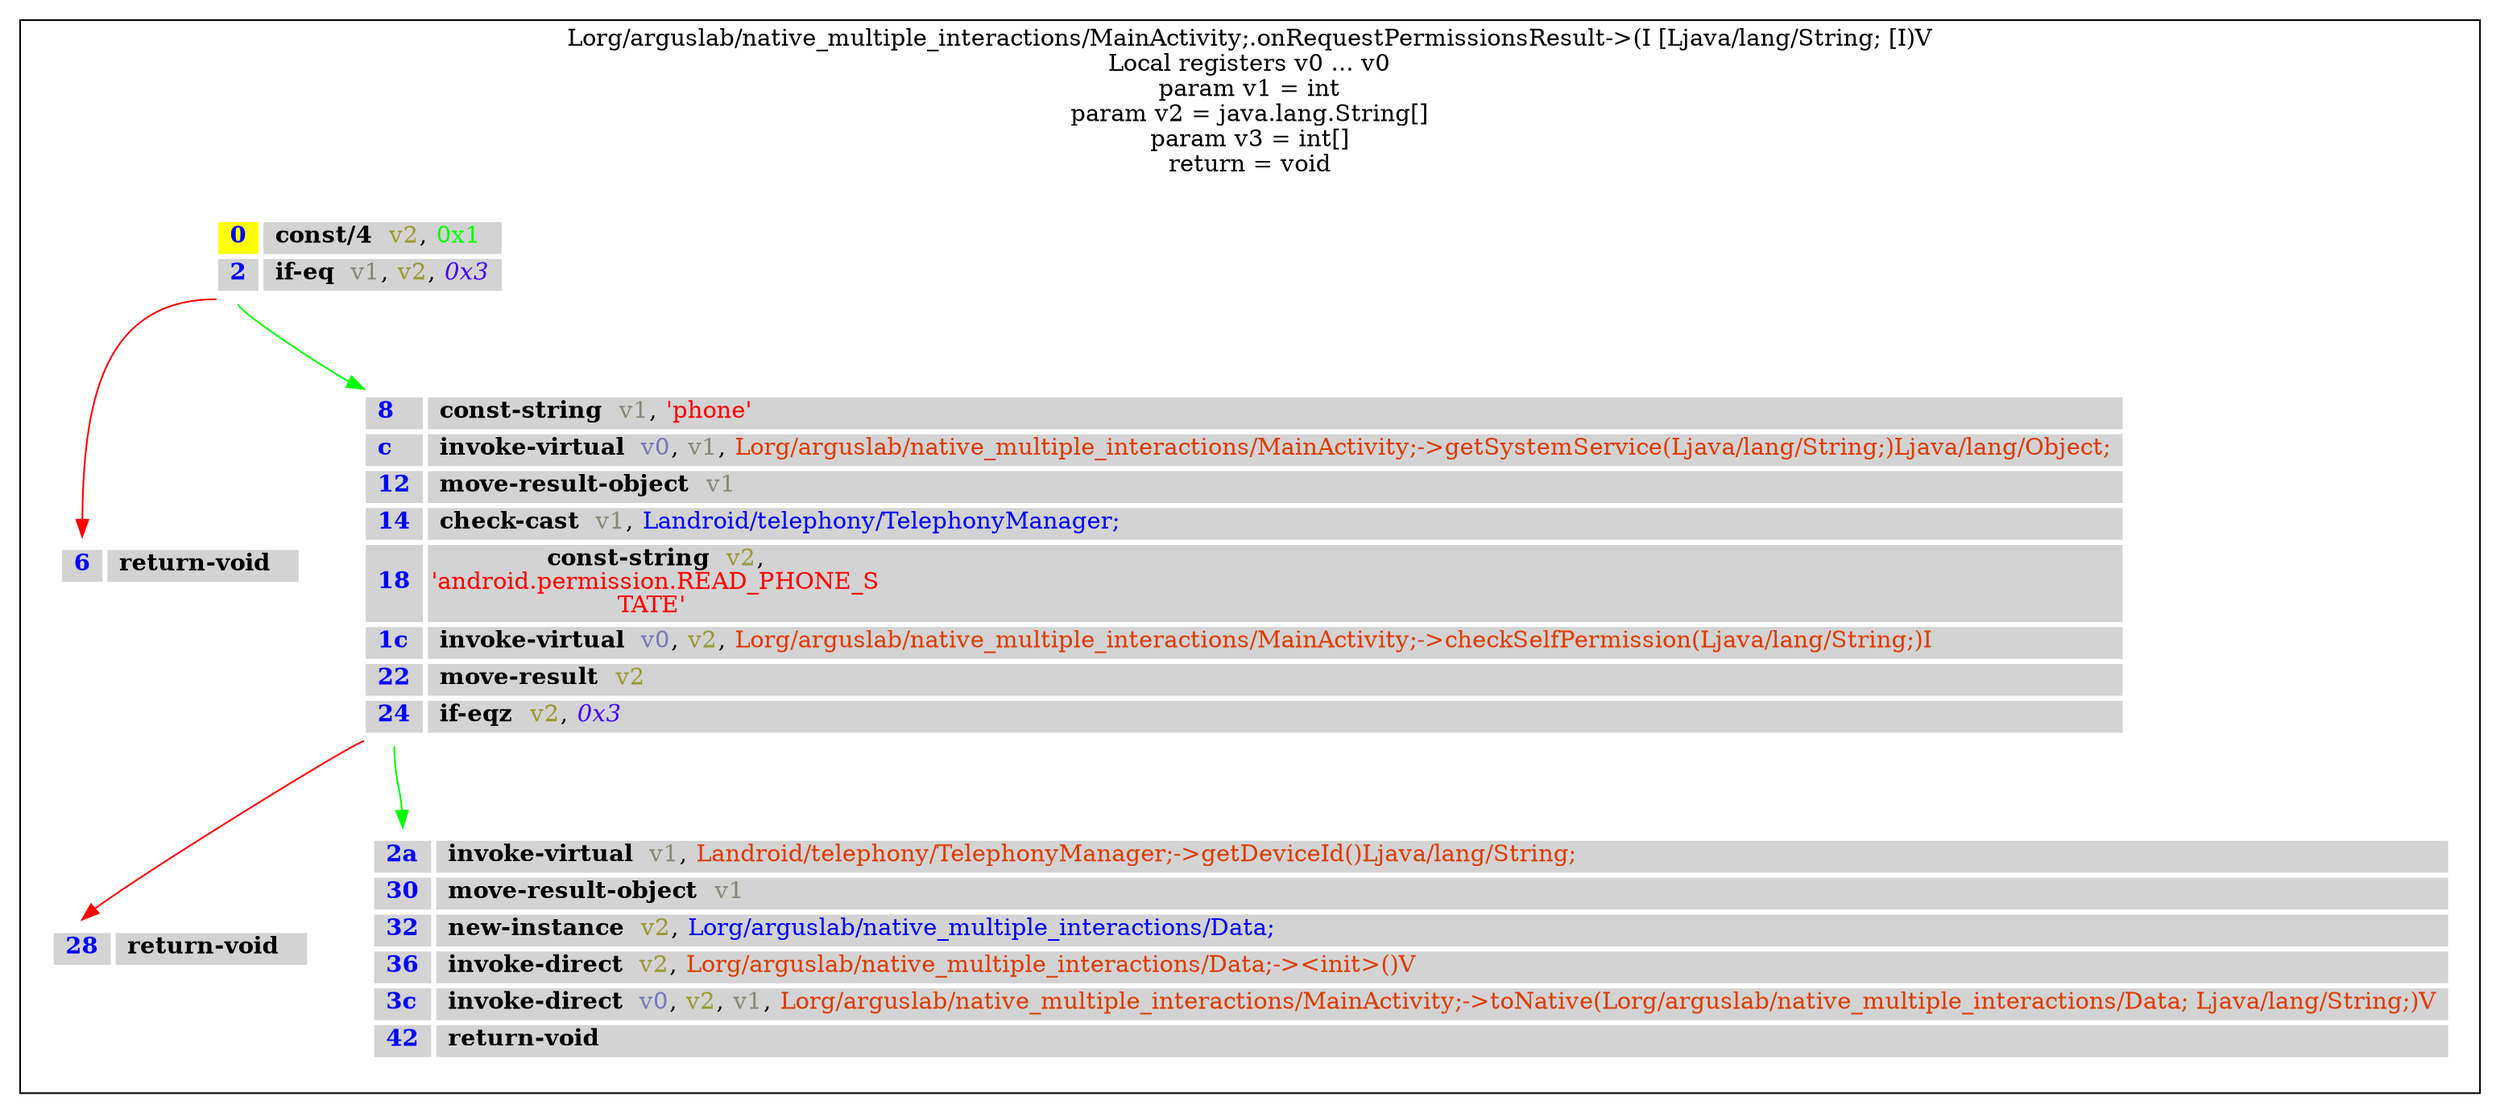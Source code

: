 digraph G {
	graph [bb="0,0,1482,656",
		rankdir=TB
	];
	node [label="\N",
		shape=plaintext
	];
	subgraph cluster_7e3d893da27d87ff6db13b5348b4a2a8 {
		graph [bb="8,8,1474,648",
			label="Lorg/arguslab/native_multiple_interactions/MainActivity;.onRequestPermissionsResult->(I [Ljava/lang/String; [I)V\nLocal registers \
v0 ... v0\nparam v1 = int\nparam v2 = java.lang.String[]\nparam v3 = int[]\nreturn = void",
			lheight=1.25,
			lp="741,599",
			lwidth=11.31
		];
		struct_1899bd1097d61a0eb09002f7179ac189	[height=0.95833,
			label=<
<TABLE BORDER="0" CELLBORDER="0" CELLSPACING="3">
<TR><TD PORT="header"></TD></TR>
<TR><TD ALIGN="LEFT" BGCOLOR="yellow"> <FONT FACE="Times-Bold" color="blue">0</FONT> </TD><TD ALIGN="LEFT" BGCOLOR="lightgray"> <FONT FACE="Times-Bold" color="black">const/4 </FONT> <FONT color="#999933">v2</FONT>, <FONT color="green">0x1</FONT> </TD></TR>
<TR><TD ALIGN="LEFT" BGCOLOR="lightgray"> <FONT FACE="Times-Bold" color="blue">2</FONT> </TD><TD ALIGN="LEFT" BGCOLOR="lightgray"> <FONT FACE="Times-Bold" color="black">if-eq </FONT> <FONT color="#888877">v1</FONT>, <FONT color="#999933">v2</FONT>, <FONT FACE="Times-Italic" color="#4000FF">0x3</FONT> </TD></TR>
<TR><TD PORT="tail"></TD></TR>
</TABLE>>,
			pos="210,507.5",
			width=2.6528];
		struct_c300c4b6d16cf6a127eaa698d97d35dd	[height=0.65278,
			label=<
<TABLE BORDER="0" CELLBORDER="0" CELLSPACING="3">
<TR><TD PORT="header"></TD></TR>
<TR><TD ALIGN="LEFT" BGCOLOR="lightgray"> <FONT FACE="Times-Bold" color="blue">6</FONT> </TD><TD ALIGN="LEFT" BGCOLOR="lightgray"> <FONT FACE="Times-Bold" color="black">return-void </FONT>  </TD></TR>
<TR><TD PORT="tail"></TD></TR>
</TABLE>>,
			pos="103,323",
			width=2.2639];
		struct_1899bd1097d61a0eb09002f7179ac189:tail -> struct_c300c4b6d16cf6a127eaa698d97d35dd:header	[color=red,
			pos="e,45,340 125,481.5 56.142,481.5 45.869,418.58 45.057,350.13"];
		struct_d78c1e68b05f98ba51c02d9e0a6b7f05	[height=3.1667,
			label=<
<TABLE BORDER="0" CELLBORDER="0" CELLSPACING="3">
<TR><TD PORT="header"></TD></TR>
<TR><TD ALIGN="LEFT" BGCOLOR="lightgray"> <FONT FACE="Times-Bold" color="blue">8</FONT> </TD><TD ALIGN="LEFT" BGCOLOR="lightgray"> <FONT FACE="Times-Bold" color="black">const-string </FONT> <FONT color="#888877">v1</FONT>, <FONT color="red">'phone'</FONT> </TD></TR>
<TR><TD ALIGN="LEFT" BGCOLOR="lightgray"> <FONT FACE="Times-Bold" color="blue">c</FONT> </TD><TD ALIGN="LEFT" BGCOLOR="lightgray"> <FONT FACE="Times-Bold" color="black">invoke-virtual </FONT> <FONT color="#7777BB">v0</FONT>, <FONT color="#888877">v1</FONT>, <FONT color="#DF3A01">Lorg/arguslab/native_multiple_interactions/MainActivity;-&gt;getSystemService(Ljava/lang/String;)Ljava/lang/Object;</FONT> </TD></TR>
<TR><TD ALIGN="LEFT" BGCOLOR="lightgray"> <FONT FACE="Times-Bold" color="blue">12</FONT> </TD><TD ALIGN="LEFT" BGCOLOR="lightgray"> <FONT FACE="Times-Bold" color="black">move-result-object </FONT> <FONT color="#888877">v1</FONT> </TD></TR>
<TR><TD ALIGN="LEFT" BGCOLOR="lightgray"> <FONT FACE="Times-Bold" color="blue">14</FONT> </TD><TD ALIGN="LEFT" BGCOLOR="lightgray"> <FONT FACE="Times-Bold" color="black">check-cast </FONT> <FONT color="#888877">v1</FONT>, <FONT color="#0000FF">Landroid/telephony/TelephonyManager;</FONT> </TD></TR>
<TR><TD ALIGN="LEFT" BGCOLOR="lightgray"> <FONT FACE="Times-Bold" color="blue">18</FONT> </TD><TD ALIGN="LEFT" BGCOLOR="lightgray"> <FONT FACE="Times-Bold" color="black">const-string </FONT> <FONT color="#999933">v2</FONT>, <FONT color="red"><br/>'android.permission.READ_PHONE_S<br/>TATE'</FONT> </TD></TR>
<TR><TD ALIGN="LEFT" BGCOLOR="lightgray"> <FONT FACE="Times-Bold" color="blue">1c</FONT> </TD><TD ALIGN="LEFT" BGCOLOR="lightgray"> <FONT FACE="Times-Bold" color="black">invoke-virtual </FONT> <FONT color="#7777BB">v0</FONT>, <FONT color="#999933">v2</FONT>, <FONT color="#DF3A01">Lorg/arguslab/native_multiple_interactions/MainActivity;-&gt;checkSelfPermission(Ljava/lang/String;)I</FONT> </TD></TR>
<TR><TD ALIGN="LEFT" BGCOLOR="lightgray"> <FONT FACE="Times-Bold" color="blue">22</FONT> </TD><TD ALIGN="LEFT" BGCOLOR="lightgray"> <FONT FACE="Times-Bold" color="black">move-result </FONT> <FONT color="#999933">v2</FONT> </TD></TR>
<TR><TD ALIGN="LEFT" BGCOLOR="lightgray"> <FONT FACE="Times-Bold" color="blue">24</FONT> </TD><TD ALIGN="LEFT" BGCOLOR="lightgray"> <FONT FACE="Times-Bold" color="black">if-eqz </FONT> <FONT color="#999933">v2</FONT>, <FONT FACE="Times-Italic" color="#4000FF">0x3</FONT> </TD></TR>
<TR><TD PORT="tail"></TD></TR>
</TABLE>>,
			pos="737,323",
			width=14.847];
		struct_1899bd1097d61a0eb09002f7179ac189:tail -> struct_d78c1e68b05f98ba51c02d9e0a6b7f05:header	[color=green,
			pos="e,213,428 138,478.5 138,474.44 183.75,443.93 203.92,432.4"];
		struct_37959b94bfcc87dc0a47f40d28e1cacf	[height=0.65278,
			label=<
<TABLE BORDER="0" CELLBORDER="0" CELLSPACING="3">
<TR><TD PORT="header"></TD></TR>
<TR><TD ALIGN="LEFT" BGCOLOR="lightgray"> <FONT FACE="Times-Bold" color="blue">28</FONT> </TD><TD ALIGN="LEFT" BGCOLOR="lightgray"> <FONT FACE="Times-Bold" color="black">return-void </FONT>  </TD></TR>
<TR><TD PORT="tail"></TD></TR>
</TABLE>>,
			pos="103,94.5",
			width=2.4028];
		struct_d78c1e68b05f98ba51c02d9e0a6b7f05:tail -> struct_37959b94bfcc87dc0a47f40d28e1cacf:header	[color=red,
			pos="e,45,111.5 213,218 208.21,218 85.389,142.07 52.849,118.29"];
		struct_bc97c5e4b073defd09b2b5a0a07cbb97	[height=2.1806,
			label=<
<TABLE BORDER="0" CELLBORDER="0" CELLSPACING="3">
<TR><TD PORT="header"></TD></TR>
<TR><TD ALIGN="LEFT" BGCOLOR="lightgray"> <FONT FACE="Times-Bold" color="blue">2a</FONT> </TD><TD ALIGN="LEFT" BGCOLOR="lightgray"> <FONT FACE="Times-Bold" color="black">invoke-virtual </FONT> <FONT color="#888877">v1</FONT>, <FONT color="#DF3A01">Landroid/telephony/TelephonyManager;-&gt;getDeviceId()Ljava/lang/String;</FONT> </TD></TR>
<TR><TD ALIGN="LEFT" BGCOLOR="lightgray"> <FONT FACE="Times-Bold" color="blue">30</FONT> </TD><TD ALIGN="LEFT" BGCOLOR="lightgray"> <FONT FACE="Times-Bold" color="black">move-result-object </FONT> <FONT color="#888877">v1</FONT> </TD></TR>
<TR><TD ALIGN="LEFT" BGCOLOR="lightgray"> <FONT FACE="Times-Bold" color="blue">32</FONT> </TD><TD ALIGN="LEFT" BGCOLOR="lightgray"> <FONT FACE="Times-Bold" color="black">new-instance </FONT> <FONT color="#999933">v2</FONT>, <FONT color="#0000FF">Lorg/arguslab/native_multiple_interactions/Data;</FONT> </TD></TR>
<TR><TD ALIGN="LEFT" BGCOLOR="lightgray"> <FONT FACE="Times-Bold" color="blue">36</FONT> </TD><TD ALIGN="LEFT" BGCOLOR="lightgray"> <FONT FACE="Times-Bold" color="black">invoke-direct </FONT> <FONT color="#999933">v2</FONT>, <FONT color="#DF3A01">Lorg/arguslab/native_multiple_interactions/Data;-&gt;&lt;init&gt;()V</FONT> </TD></TR>
<TR><TD ALIGN="LEFT" BGCOLOR="lightgray"> <FONT FACE="Times-Bold" color="blue">3c</FONT> </TD><TD ALIGN="LEFT" BGCOLOR="lightgray"> <FONT FACE="Times-Bold" color="black">invoke-direct </FONT> <FONT color="#7777BB">v0</FONT>, <FONT color="#999933">v2</FONT>, <FONT color="#888877">v1</FONT>, <FONT color="#DF3A01">Lorg/arguslab/native_multiple_interactions/MainActivity;-&gt;toNative(Lorg/arguslab/native_multiple_interactions/Data; Ljava/lang/String;)V</FONT> </TD></TR>
<TR><TD ALIGN="LEFT" BGCOLOR="lightgray"> <FONT FACE="Times-Bold" color="blue">42</FONT> </TD><TD ALIGN="LEFT" BGCOLOR="lightgray"> <FONT FACE="Times-Bold" color="black">return-void </FONT>  </TD></TR>
<TR><TD PORT="tail"></TD></TR>
</TABLE>>,
			pos="837,94.5",
			width=17.472];
		struct_d78c1e68b05f98ba51c02d9e0a6b7f05:tail -> struct_bc97c5e4b073defd09b2b5a0a07cbb97:header	[color=green,
			pos="e,236,166.5 231,215 231,197.22 234.36,190.56 235.57,176.77"];
	}
}
